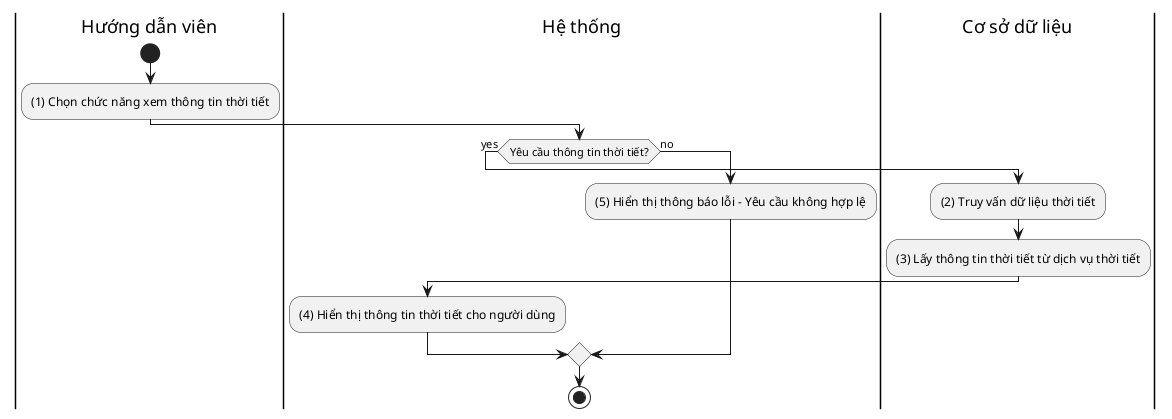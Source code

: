 @startuml provideWeatherInfo_activity_diagram

|Hướng dẫn viên|
start
:(1) Chọn chức năng xem thông tin thời tiết;

|Hệ thống|
if (Yêu cầu thông tin thời tiết?) then (yes)
    |Cơ sở dữ liệu|
    :(2) Truy vấn dữ liệu thời tiết;
    :(3) Lấy thông tin thời tiết từ dịch vụ thời tiết;
    |Hệ thống|
    :(4) Hiển thị thông tin thời tiết cho người dùng;
else (no)
    :(5) Hiển thị thông báo lỗi - Yêu cầu không hợp lệ;

endif
stop
@enduml
